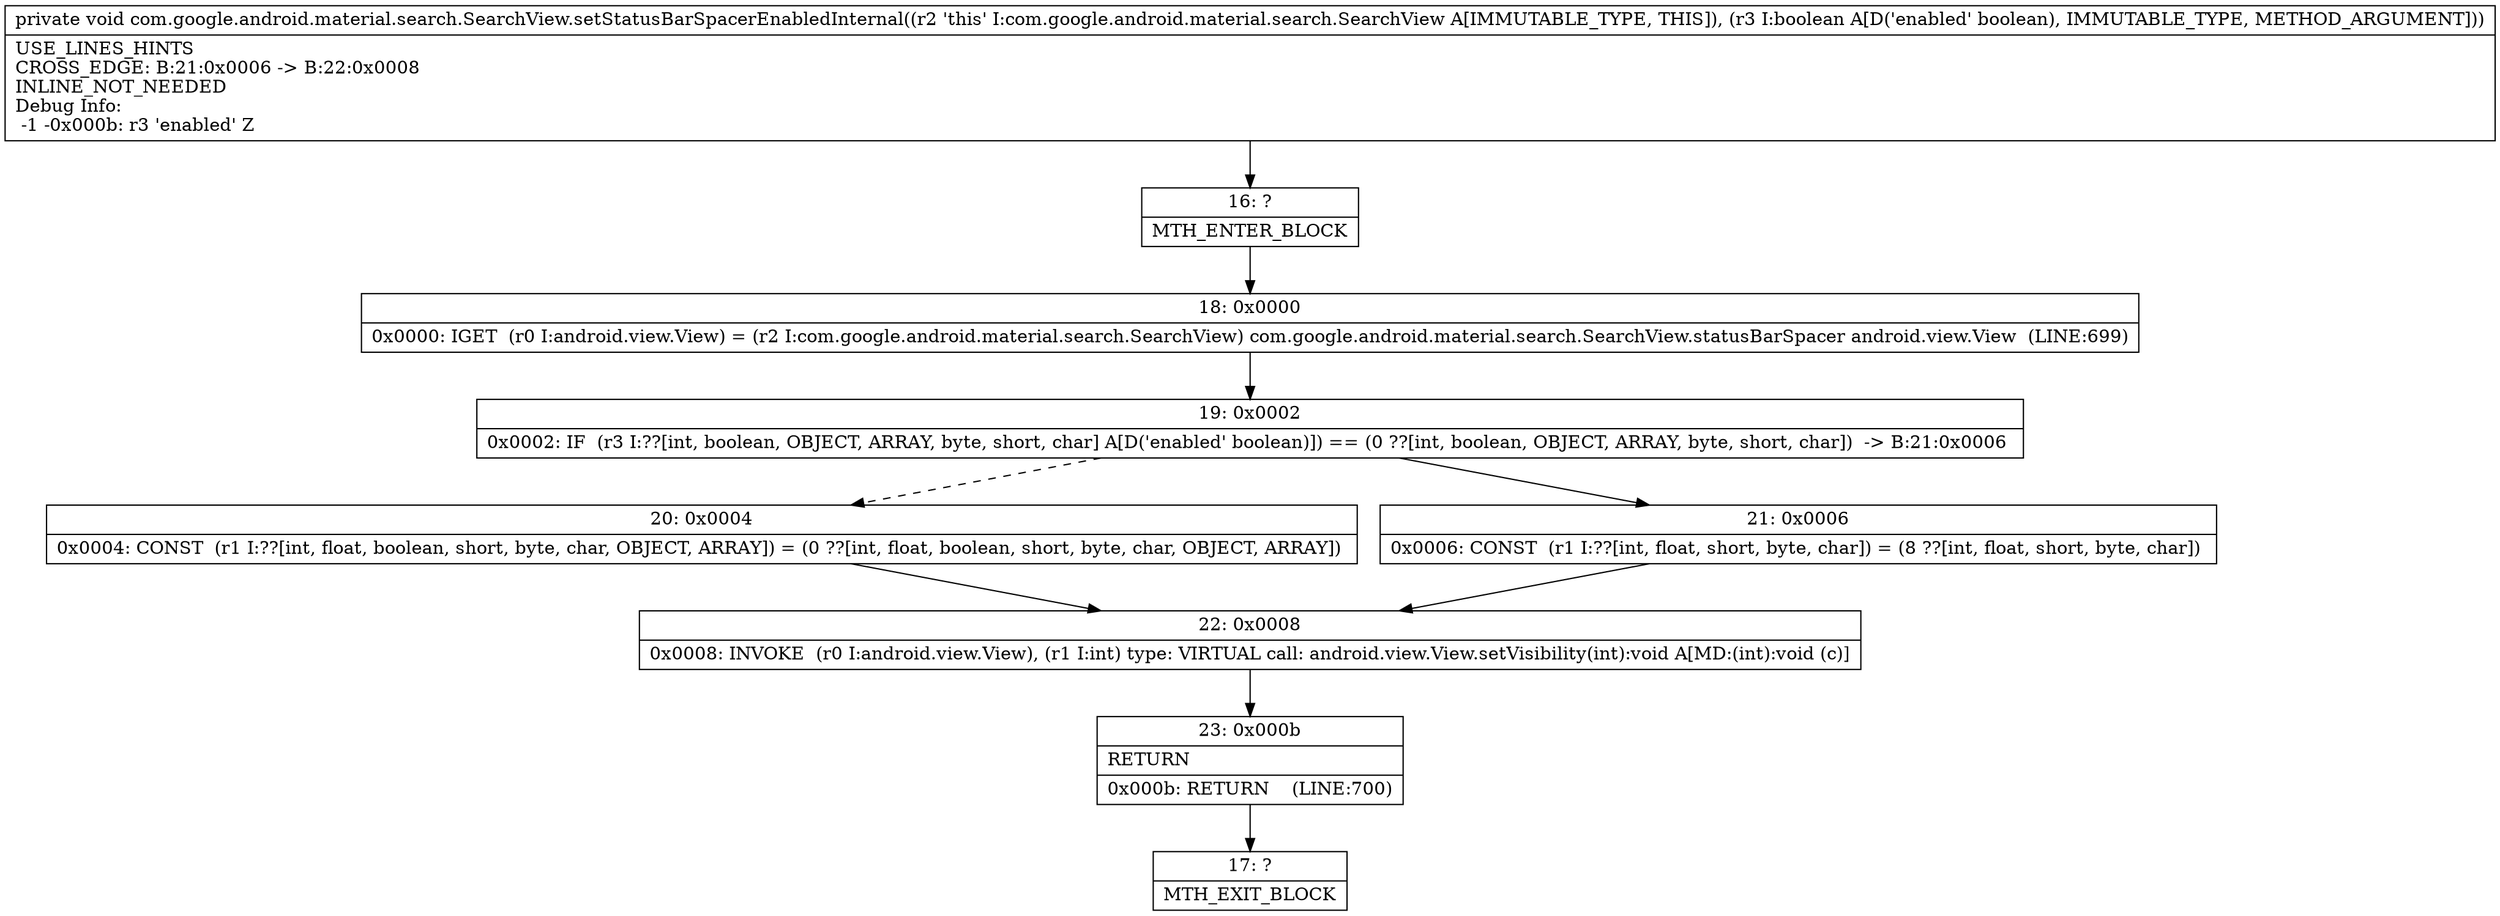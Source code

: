 digraph "CFG forcom.google.android.material.search.SearchView.setStatusBarSpacerEnabledInternal(Z)V" {
Node_16 [shape=record,label="{16\:\ ?|MTH_ENTER_BLOCK\l}"];
Node_18 [shape=record,label="{18\:\ 0x0000|0x0000: IGET  (r0 I:android.view.View) = (r2 I:com.google.android.material.search.SearchView) com.google.android.material.search.SearchView.statusBarSpacer android.view.View  (LINE:699)\l}"];
Node_19 [shape=record,label="{19\:\ 0x0002|0x0002: IF  (r3 I:??[int, boolean, OBJECT, ARRAY, byte, short, char] A[D('enabled' boolean)]) == (0 ??[int, boolean, OBJECT, ARRAY, byte, short, char])  \-\> B:21:0x0006 \l}"];
Node_20 [shape=record,label="{20\:\ 0x0004|0x0004: CONST  (r1 I:??[int, float, boolean, short, byte, char, OBJECT, ARRAY]) = (0 ??[int, float, boolean, short, byte, char, OBJECT, ARRAY]) \l}"];
Node_22 [shape=record,label="{22\:\ 0x0008|0x0008: INVOKE  (r0 I:android.view.View), (r1 I:int) type: VIRTUAL call: android.view.View.setVisibility(int):void A[MD:(int):void (c)]\l}"];
Node_23 [shape=record,label="{23\:\ 0x000b|RETURN\l|0x000b: RETURN    (LINE:700)\l}"];
Node_17 [shape=record,label="{17\:\ ?|MTH_EXIT_BLOCK\l}"];
Node_21 [shape=record,label="{21\:\ 0x0006|0x0006: CONST  (r1 I:??[int, float, short, byte, char]) = (8 ??[int, float, short, byte, char]) \l}"];
MethodNode[shape=record,label="{private void com.google.android.material.search.SearchView.setStatusBarSpacerEnabledInternal((r2 'this' I:com.google.android.material.search.SearchView A[IMMUTABLE_TYPE, THIS]), (r3 I:boolean A[D('enabled' boolean), IMMUTABLE_TYPE, METHOD_ARGUMENT]))  | USE_LINES_HINTS\lCROSS_EDGE: B:21:0x0006 \-\> B:22:0x0008\lINLINE_NOT_NEEDED\lDebug Info:\l  \-1 \-0x000b: r3 'enabled' Z\l}"];
MethodNode -> Node_16;Node_16 -> Node_18;
Node_18 -> Node_19;
Node_19 -> Node_20[style=dashed];
Node_19 -> Node_21;
Node_20 -> Node_22;
Node_22 -> Node_23;
Node_23 -> Node_17;
Node_21 -> Node_22;
}


